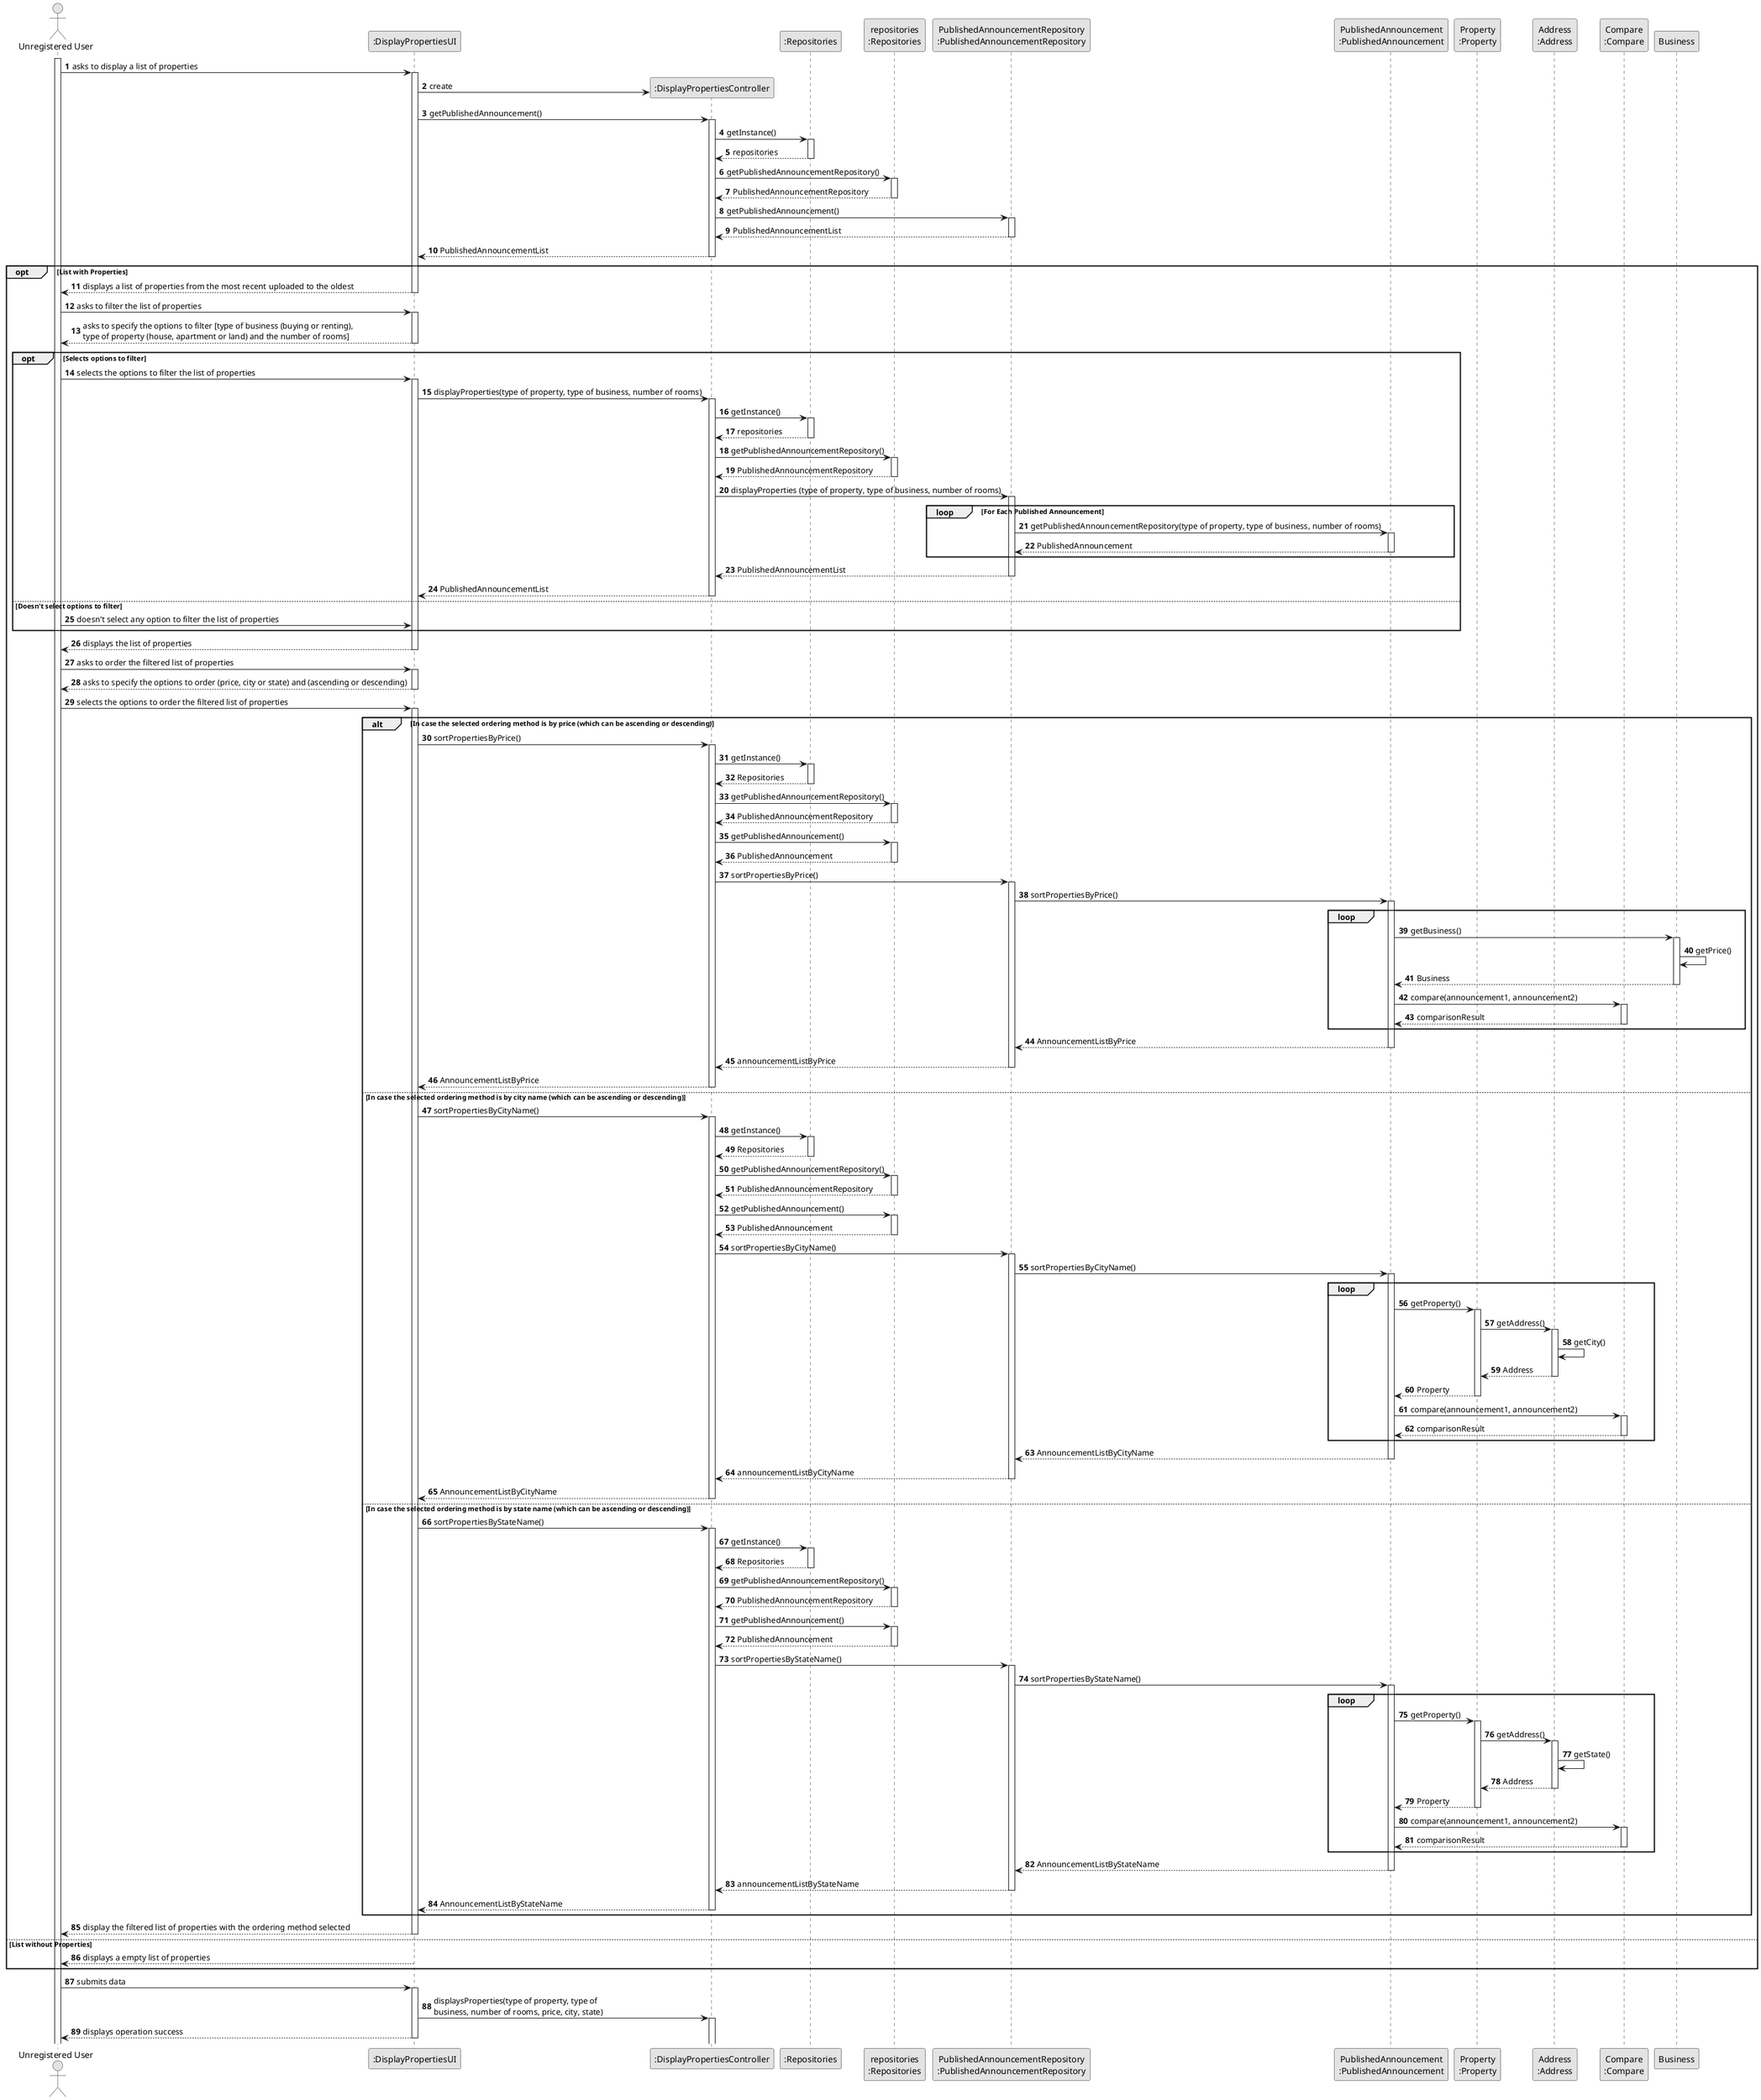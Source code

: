 @startuml
skinparam monochrome true
skinparam packageStyle rectangle
skinparam shadowing false

autonumber

'hide footbox
actor "Unregistered User" as User
participant ":DisplayPropertiesUI" as System
participant ":DisplayPropertiesController" as Controller
participant ":Repositories" as RepositorySingleton
participant "repositories\n:Repositories" as Repositories
participant "PublishedAnnouncementRepository\n:PublishedAnnouncementRepository" as PublishedAnnouncementRepository
participant "PublishedAnnouncement\n:PublishedAnnouncement" as PublishedAnnouncement
participant "Property\n:Property" as Property
participant "Address\n:Address" as Address
participant "Compare\n:Compare" as Compare

activate User

User -> System : asks to display a list of properties
activate System

System -> Controller** : create

System -> Controller : getPublishedAnnouncement()
activate Controller

Controller -> RepositorySingleton : getInstance()
activate RepositorySingleton

RepositorySingleton --> Controller: repositories
deactivate RepositorySingleton

Controller -> Repositories : getPublishedAnnouncementRepository()
activate Repositories

Repositories --> Controller: PublishedAnnouncementRepository
deactivate Repositories

Controller -> PublishedAnnouncementRepository : getPublishedAnnouncement()
activate PublishedAnnouncementRepository

PublishedAnnouncementRepository --> Controller : PublishedAnnouncementList
deactivate PublishedAnnouncementRepository

Controller --> System : PublishedAnnouncementList
deactivate Controller

opt List with Properties

    System --> User : displays a list of properties from the most recent uploaded to the oldest
    deactivate System

    User -> System : asks to filter the list of properties
    activate System

    System --> User : asks to specify the options to filter [type of business (buying or renting), \ntype of property (house, apartment or land) and the number of rooms]
    deactivate System

        opt Selects options to filter

            User -> System : selects the options to filter the list of properties
            activate System

            System -> Controller : displayProperties(type of property, type of business, number of rooms)
            activate Controller

            Controller -> RepositorySingleton : getInstance()
            activate RepositorySingleton

            RepositorySingleton --> Controller : repositories
            deactivate RepositorySingleton

            Controller -> Repositories : getPublishedAnnouncementRepository()
            activate Repositories

            Repositories --> Controller : PublishedAnnouncementRepository
            deactivate Repositories

            Controller -> PublishedAnnouncementRepository : displayProperties (type of property, type of business, number of rooms)
            activate PublishedAnnouncementRepository

                loop For Each Published Announcement

                PublishedAnnouncementRepository -> PublishedAnnouncement : getPublishedAnnouncementRepository(type of property, type of business, number of rooms)
                activate PublishedAnnouncement

                'PublishedAnnouncement -> Property : getPropertyByTheirCharacteristics(type of property, type of business, number of rooms)
                'activate Property

                'Property --> PublishedAnnouncement : Property
                'deactivate Property

                PublishedAnnouncement --> PublishedAnnouncementRepository : PublishedAnnouncement
                deactivate PublishedAnnouncement

                end

            PublishedAnnouncementRepository --> Controller : PublishedAnnouncementList
            deactivate PublishedAnnouncementRepository

            Controller --> System : PublishedAnnouncementList
            deactivate Controller

        else Doesn't select options to filter

            User -> System : doesn't select any option to filter the list of properties

        end

    System --> User : displays the list of properties
    deactivate System

    User -> System : asks to order the filtered list of properties
    activate System

    System --> User : asks to specify the options to order (price, city or state) and (ascending or descending)
    deactivate System

    User -> System : selects the options to order the filtered list of properties
    activate System

    alt In case the selected ordering method is by price (which can be ascending or descending)

        System -> Controller : sortPropertiesByPrice()
        activate Controller

        Controller -> RepositorySingleton : getInstance()
        activate RepositorySingleton

        RepositorySingleton --> Controller : Repositories
        deactivate RepositorySingleton

        Controller -> Repositories : getPublishedAnnouncementRepository()
        activate Repositories

        Repositories --> Controller : PublishedAnnouncementRepository
        deactivate Repositories

        Controller -> Repositories : getPublishedAnnouncement()
        activate Repositories

        Repositories --> Controller : PublishedAnnouncement
        deactivate Repositories

            'alt Sorting by Ascending Price

                Controller -> PublishedAnnouncementRepository : sortPropertiesByPrice()
                activate PublishedAnnouncementRepository

                PublishedAnnouncementRepository -> PublishedAnnouncement : sortPropertiesByPrice()
                activate PublishedAnnouncement

                    loop

                    'PublishedAnnouncement -> Property : getProperty()
                    'activate Property

                    'Property -> Property : getPrice()

                    'Property --> PublishedAnnouncement : Property
                    'deactivate Property

                    'PublishedAnnouncement -> BusinessRepository : getBusinessRepository()
                    'activate BusinessRepository

                    'BusinessRepository --> PublishedAnnouncement : BusinessRepository
                    'deactivate BusinessRepository

                    PublishedAnnouncement -> Business : getBusiness()
                    activate Business

                    Business -> Business : getPrice()

                    Business --> PublishedAnnouncement : Business
                    deactivate Business

                    PublishedAnnouncement -> Compare : compare(announcement1, announcement2)
                    activate Compare

                    Compare --> PublishedAnnouncement : comparisonResult
                    deactivate Compare

                    end

                PublishedAnnouncement --> PublishedAnnouncementRepository : AnnouncementListByPrice
                deactivate PublishedAnnouncement

                PublishedAnnouncementRepository --> Controller : announcementListByPrice
                deactivate PublishedAnnouncementRepository

            'else Sorting by Descending Order

                /'Controller -> PublishedAnnouncementRepository : sortPropertiesByDescendingPrice()
                activate PublishedAnnouncementRepository

                PublishedAnnouncementRepository -> PublishedAnnouncement : sortPropertiesByDescendingPrice()
                activate PublishedAnnouncement

                    loop

                    PublishedAnnouncement -> Property : getProperty()
                    activate Property

                    Property -> Property : getPrice()

                    Property --> PublishedAnnouncement : Property
                    deactivate Property

                    PublishedAnnouncement -> Compare : compare(announcement1, announcement2)
                    activate Compare

                    Compare --> PublishedAnnouncement : comparisonResult
                    deactivate Compare

                    end

                PublishedAnnouncement --> PublishedAnnouncementRepository : AnnouncementListByDescendingPrice
                deactivate PublishedAnnouncement

                PublishedAnnouncementRepository --> Controller : announcementListByDescendingPrice
                deactivate PublishedAnnouncementRepository '/

            'end

        Controller --> System : AnnouncementListByPrice
        deactivate Controller

    else In case the selected ordering method is by city name (which can be ascending or descending)

        System -> Controller : sortPropertiesByCityName()
        activate Controller

        Controller -> RepositorySingleton : getInstance()
        activate RepositorySingleton

        RepositorySingleton --> Controller : Repositories
        deactivate RepositorySingleton

        Controller -> Repositories : getPublishedAnnouncementRepository()
        activate Repositories

        Repositories --> Controller : PublishedAnnouncementRepository
        deactivate Repositories

        Controller -> Repositories : getPublishedAnnouncement()
        activate Repositories

        Repositories --> Controller : PublishedAnnouncement
        deactivate Repositories

            'alt Sorting by Ascending City Name

                Controller -> PublishedAnnouncementRepository : sortPropertiesByCityName()
                activate PublishedAnnouncementRepository

                PublishedAnnouncementRepository -> PublishedAnnouncement : sortPropertiesByCityName()
                activate PublishedAnnouncement

                    loop

                    PublishedAnnouncement -> Property : getProperty()
                    activate Property

                    Property -> Address : getAddress()
                    activate Address

                    Address -> Address : getCity()
                    'Address -> Address : getDistrict()
                    'Address -> Address : getState()

                    Address --> Property : Address
                    deactivate Address

                    Property --> PublishedAnnouncement : Property
                    deactivate Property

                    PublishedAnnouncement -> Compare : compare(announcement1, announcement2)
                    activate Compare

                    Compare --> PublishedAnnouncement : comparisonResult
                    deactivate Compare

                    end

                PublishedAnnouncement --> PublishedAnnouncementRepository : AnnouncementListByCityName
                deactivate PublishedAnnouncement

                PublishedAnnouncementRepository --> Controller : announcementListByCityName
                deactivate PublishedAnnouncementRepository

            'else Sorting by Descending Order

                /'Controller -> PublishedAnnouncementRepository : sortPropertiesByDescendingCityName()
                activate PublishedAnnouncementRepository

                PublishedAnnouncementRepository -> PublishedAnnouncement : sortPropertiesByDescendingCityName()
                activate PublishedAnnouncement

                    loop

                    PublishedAnnouncement -> Property : getProperty()
                    activate Property

                    Property -> Address : getAddress()
                    activate Address

                    Address -> Address : getCity()
                    'Address -> Address : getDistrict()
                    'Address -> Address : getState()

                    Address --> Property : Address
                    deactivate Address

                    Property --> PublishedAnnouncement : Property
                    deactivate Property

                    PublishedAnnouncement -> Compare : compare(announcement1, announcement2)
                    activate Compare

                    Compare --> PublishedAnnouncement : comparisonResult
                    deactivate Compare

                    end

                PublishedAnnouncement --> PublishedAnnouncementRepository : AnnouncementListByDescendingCityName
                deactivate PublishedAnnouncement

                PublishedAnnouncementRepository --> Controller : announcementListByDescendingCityName
                deactivate PublishedAnnouncementRepository '/

            'end

        Controller --> System : AnnouncementListByCityName
        deactivate Controller

    else In case the selected ordering method is by state name (which can be ascending or descending)

        System -> Controller : sortPropertiesByStateName()
        activate Controller

        Controller -> RepositorySingleton : getInstance()
        activate RepositorySingleton

        RepositorySingleton --> Controller : Repositories
        deactivate RepositorySingleton

        Controller -> Repositories : getPublishedAnnouncementRepository()
        activate Repositories

        Repositories --> Controller : PublishedAnnouncementRepository
        deactivate Repositories

        Controller -> Repositories : getPublishedAnnouncement()
        activate Repositories

        Repositories --> Controller : PublishedAnnouncement
        deactivate Repositories

            'alt Sorting by Ascending State Name

                Controller -> PublishedAnnouncementRepository : sortPropertiesByStateName()
                activate PublishedAnnouncementRepository

                PublishedAnnouncementRepository -> PublishedAnnouncement : sortPropertiesByStateName()
                activate PublishedAnnouncement

                    loop

                    PublishedAnnouncement -> Property : getProperty()
                    activate Property

                    Property -> Address : getAddress()
                    activate Address

                    Address -> Address : getState()

                    Address --> Property : Address
                    deactivate Address

                    Property --> PublishedAnnouncement : Property
                    deactivate Property

                    PublishedAnnouncement -> Compare : compare(announcement1, announcement2)
                    activate Compare

                    Compare --> PublishedAnnouncement : comparisonResult
                    deactivate Compare

                    end

                PublishedAnnouncement --> PublishedAnnouncementRepository : AnnouncementListByStateName
                deactivate PublishedAnnouncement

                PublishedAnnouncementRepository --> Controller : announcementListByStateName
                deactivate PublishedAnnouncementRepository

            'else Sorting by Descending Order

                /' Controller -> PublishedAnnouncementRepository : sortPropertiesByDescendingStateName()
                activate PublishedAnnouncementRepository

                PublishedAnnouncementRepository -> PublishedAnnouncement : sortPropertiesByDescendingStateName()
                activate PublishedAnnouncement

                    loop

                    PublishedAnnouncement -> Property : getProperty()
                    activate Property

                    Property -> Address : getAddress()
                    activate Address

                    Address -> Address : getState()

                    Address --> Property : Address
                    deactivate Address

                    Property --> PublishedAnnouncement : Property
                    deactivate Property

                    PublishedAnnouncement -> Compare : compare(announcement1, announcement2)
                    activate Compare

                    Compare --> PublishedAnnouncement : comparisonResult
                    deactivate Compare

                    end

                PublishedAnnouncement --> PublishedAnnouncementRepository : AnnouncementListByDescendingStateName
                deactivate PublishedAnnouncement

                PublishedAnnouncementRepository --> Controller : announcementListByDescendingStateName
                deactivate PublishedAnnouncementRepository '/

            'end

        Controller --> System : AnnouncementListByStateName
        deactivate Controller


    end

    System --> User : display the filtered list of properties with the ordering method selected
    deactivate System

else List without Properties

    System --> User : displays a empty list of properties
    deactivate System

end

User -> System : submits data
activate System

System -> Controller : displaysProperties(type of property, type of \nbusiness, number of rooms, price, city, state)
activate Controller

System --> User : displays operation success
deactivate System

@enduml